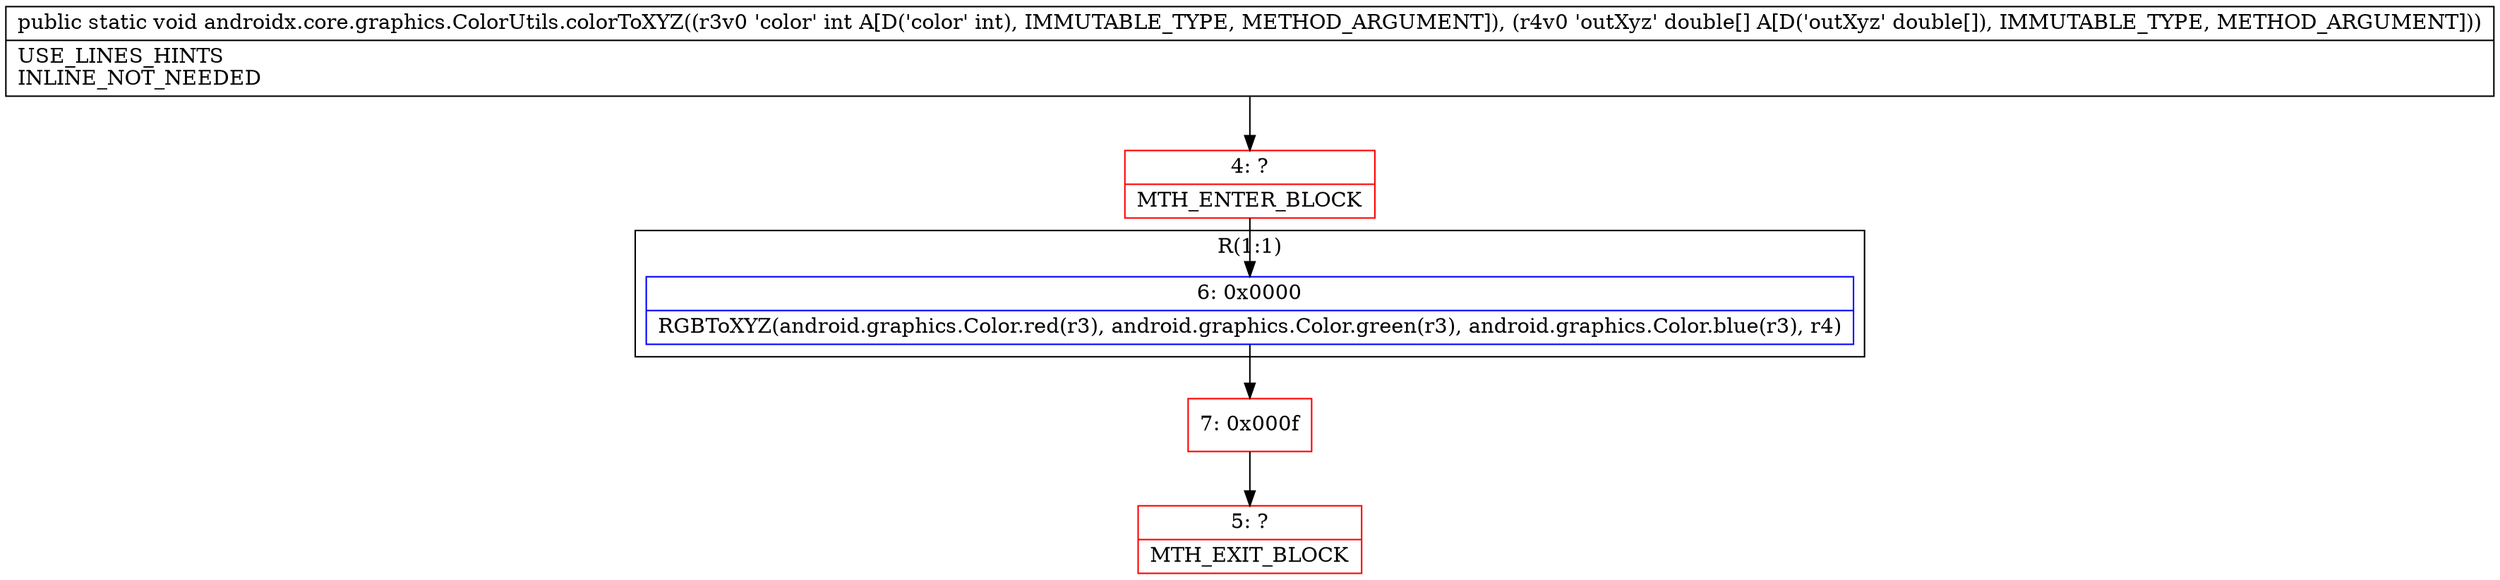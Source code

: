 digraph "CFG forandroidx.core.graphics.ColorUtils.colorToXYZ(I[D)V" {
subgraph cluster_Region_1144183823 {
label = "R(1:1)";
node [shape=record,color=blue];
Node_6 [shape=record,label="{6\:\ 0x0000|RGBToXYZ(android.graphics.Color.red(r3), android.graphics.Color.green(r3), android.graphics.Color.blue(r3), r4)\l}"];
}
Node_4 [shape=record,color=red,label="{4\:\ ?|MTH_ENTER_BLOCK\l}"];
Node_7 [shape=record,color=red,label="{7\:\ 0x000f}"];
Node_5 [shape=record,color=red,label="{5\:\ ?|MTH_EXIT_BLOCK\l}"];
MethodNode[shape=record,label="{public static void androidx.core.graphics.ColorUtils.colorToXYZ((r3v0 'color' int A[D('color' int), IMMUTABLE_TYPE, METHOD_ARGUMENT]), (r4v0 'outXyz' double[] A[D('outXyz' double[]), IMMUTABLE_TYPE, METHOD_ARGUMENT]))  | USE_LINES_HINTS\lINLINE_NOT_NEEDED\l}"];
MethodNode -> Node_4;Node_6 -> Node_7;
Node_4 -> Node_6;
Node_7 -> Node_5;
}

